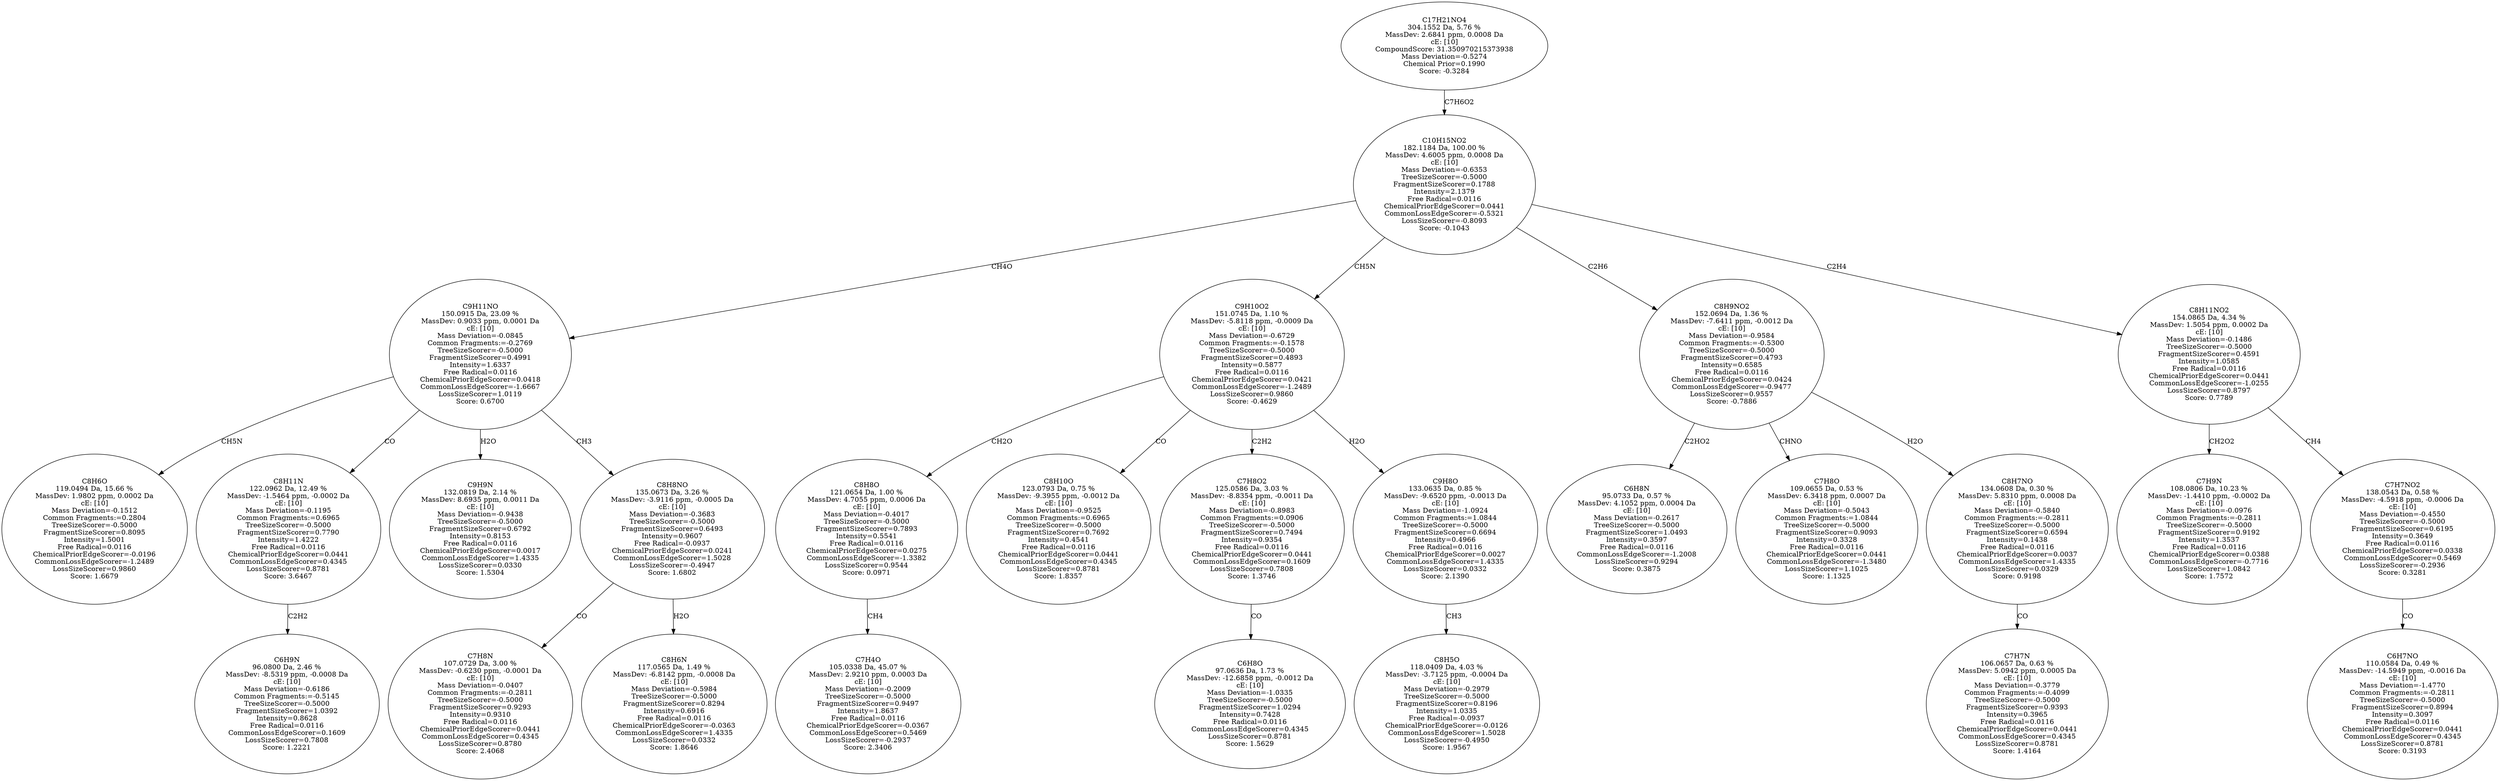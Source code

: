 strict digraph {
v1 [label="C8H6O\n119.0494 Da, 15.66 %\nMassDev: 1.9802 ppm, 0.0002 Da\ncE: [10]\nMass Deviation=-0.1512\nCommon Fragments:=0.2804\nTreeSizeScorer=-0.5000\nFragmentSizeScorer=0.8095\nIntensity=1.5001\nFree Radical=0.0116\nChemicalPriorEdgeScorer=-0.0196\nCommonLossEdgeScorer=-1.2489\nLossSizeScorer=0.9860\nScore: 1.6679"];
v2 [label="C6H9N\n96.0800 Da, 2.46 %\nMassDev: -8.5319 ppm, -0.0008 Da\ncE: [10]\nMass Deviation=-0.6186\nCommon Fragments:=-0.5145\nTreeSizeScorer=-0.5000\nFragmentSizeScorer=1.0392\nIntensity=0.8628\nFree Radical=0.0116\nCommonLossEdgeScorer=0.1609\nLossSizeScorer=0.7808\nScore: 1.2221"];
v3 [label="C8H11N\n122.0962 Da, 12.49 %\nMassDev: -1.5464 ppm, -0.0002 Da\ncE: [10]\nMass Deviation=-0.1195\nCommon Fragments:=0.6965\nTreeSizeScorer=-0.5000\nFragmentSizeScorer=0.7790\nIntensity=1.4222\nFree Radical=0.0116\nChemicalPriorEdgeScorer=0.0441\nCommonLossEdgeScorer=0.4345\nLossSizeScorer=0.8781\nScore: 3.6467"];
v4 [label="C9H9N\n132.0819 Da, 2.14 %\nMassDev: 8.6935 ppm, 0.0011 Da\ncE: [10]\nMass Deviation=-0.9438\nTreeSizeScorer=-0.5000\nFragmentSizeScorer=0.6792\nIntensity=0.8153\nFree Radical=0.0116\nChemicalPriorEdgeScorer=0.0017\nCommonLossEdgeScorer=1.4335\nLossSizeScorer=0.0330\nScore: 1.5304"];
v5 [label="C7H8N\n107.0729 Da, 3.00 %\nMassDev: -0.6230 ppm, -0.0001 Da\ncE: [10]\nMass Deviation=-0.0407\nCommon Fragments:=-0.2811\nTreeSizeScorer=-0.5000\nFragmentSizeScorer=0.9293\nIntensity=0.9310\nFree Radical=0.0116\nChemicalPriorEdgeScorer=0.0441\nCommonLossEdgeScorer=0.4345\nLossSizeScorer=0.8780\nScore: 2.4068"];
v6 [label="C8H6N\n117.0565 Da, 1.49 %\nMassDev: -6.8142 ppm, -0.0008 Da\ncE: [10]\nMass Deviation=-0.5984\nTreeSizeScorer=-0.5000\nFragmentSizeScorer=0.8294\nIntensity=0.6916\nFree Radical=0.0116\nChemicalPriorEdgeScorer=-0.0363\nCommonLossEdgeScorer=1.4335\nLossSizeScorer=0.0332\nScore: 1.8646"];
v7 [label="C8H8NO\n135.0673 Da, 3.26 %\nMassDev: -3.9116 ppm, -0.0005 Da\ncE: [10]\nMass Deviation=-0.3683\nTreeSizeScorer=-0.5000\nFragmentSizeScorer=0.6493\nIntensity=0.9607\nFree Radical=-0.0937\nChemicalPriorEdgeScorer=0.0241\nCommonLossEdgeScorer=1.5028\nLossSizeScorer=-0.4947\nScore: 1.6802"];
v8 [label="C9H11NO\n150.0915 Da, 23.09 %\nMassDev: 0.9033 ppm, 0.0001 Da\ncE: [10]\nMass Deviation=-0.0845\nCommon Fragments:=-0.2769\nTreeSizeScorer=-0.5000\nFragmentSizeScorer=0.4991\nIntensity=1.6337\nFree Radical=0.0116\nChemicalPriorEdgeScorer=0.0418\nCommonLossEdgeScorer=-1.6667\nLossSizeScorer=1.0119\nScore: 0.6700"];
v9 [label="C7H4O\n105.0338 Da, 45.07 %\nMassDev: 2.9210 ppm, 0.0003 Da\ncE: [10]\nMass Deviation=-0.2009\nTreeSizeScorer=-0.5000\nFragmentSizeScorer=0.9497\nIntensity=1.8637\nFree Radical=0.0116\nChemicalPriorEdgeScorer=-0.0367\nCommonLossEdgeScorer=0.5469\nLossSizeScorer=-0.2937\nScore: 2.3406"];
v10 [label="C8H8O\n121.0654 Da, 1.00 %\nMassDev: 4.7055 ppm, 0.0006 Da\ncE: [10]\nMass Deviation=-0.4017\nTreeSizeScorer=-0.5000\nFragmentSizeScorer=0.7893\nIntensity=0.5541\nFree Radical=0.0116\nChemicalPriorEdgeScorer=0.0275\nCommonLossEdgeScorer=-1.3382\nLossSizeScorer=0.9544\nScore: 0.0971"];
v11 [label="C8H10O\n123.0793 Da, 0.75 %\nMassDev: -9.3955 ppm, -0.0012 Da\ncE: [10]\nMass Deviation=-0.9525\nCommon Fragments:=0.6965\nTreeSizeScorer=-0.5000\nFragmentSizeScorer=0.7692\nIntensity=0.4541\nFree Radical=0.0116\nChemicalPriorEdgeScorer=0.0441\nCommonLossEdgeScorer=0.4345\nLossSizeScorer=0.8781\nScore: 1.8357"];
v12 [label="C6H8O\n97.0636 Da, 1.73 %\nMassDev: -12.6858 ppm, -0.0012 Da\ncE: [10]\nMass Deviation=-1.0335\nTreeSizeScorer=-0.5000\nFragmentSizeScorer=1.0294\nIntensity=0.7428\nFree Radical=0.0116\nCommonLossEdgeScorer=0.4345\nLossSizeScorer=0.8781\nScore: 1.5629"];
v13 [label="C7H8O2\n125.0586 Da, 3.03 %\nMassDev: -8.8354 ppm, -0.0011 Da\ncE: [10]\nMass Deviation=-0.8983\nCommon Fragments:=0.0906\nTreeSizeScorer=-0.5000\nFragmentSizeScorer=0.7494\nIntensity=0.9354\nFree Radical=0.0116\nChemicalPriorEdgeScorer=0.0441\nCommonLossEdgeScorer=0.1609\nLossSizeScorer=0.7808\nScore: 1.3746"];
v14 [label="C8H5O\n118.0409 Da, 4.03 %\nMassDev: -3.7125 ppm, -0.0004 Da\ncE: [10]\nMass Deviation=-0.2979\nTreeSizeScorer=-0.5000\nFragmentSizeScorer=0.8196\nIntensity=1.0335\nFree Radical=-0.0937\nChemicalPriorEdgeScorer=-0.0126\nCommonLossEdgeScorer=1.5028\nLossSizeScorer=-0.4950\nScore: 1.9567"];
v15 [label="C9H8O\n133.0635 Da, 0.85 %\nMassDev: -9.6520 ppm, -0.0013 Da\ncE: [10]\nMass Deviation=-1.0924\nCommon Fragments:=1.0844\nTreeSizeScorer=-0.5000\nFragmentSizeScorer=0.6694\nIntensity=0.4966\nFree Radical=0.0116\nChemicalPriorEdgeScorer=0.0027\nCommonLossEdgeScorer=1.4335\nLossSizeScorer=0.0332\nScore: 2.1390"];
v16 [label="C9H10O2\n151.0745 Da, 1.10 %\nMassDev: -5.8118 ppm, -0.0009 Da\ncE: [10]\nMass Deviation=-0.6729\nCommon Fragments:=-0.1578\nTreeSizeScorer=-0.5000\nFragmentSizeScorer=0.4893\nIntensity=0.5877\nFree Radical=0.0116\nChemicalPriorEdgeScorer=0.0421\nCommonLossEdgeScorer=-1.2489\nLossSizeScorer=0.9860\nScore: -0.4629"];
v17 [label="C6H8N\n95.0733 Da, 0.57 %\nMassDev: 4.1052 ppm, 0.0004 Da\ncE: [10]\nMass Deviation=-0.2617\nTreeSizeScorer=-0.5000\nFragmentSizeScorer=1.0493\nIntensity=0.3597\nFree Radical=0.0116\nCommonLossEdgeScorer=-1.2008\nLossSizeScorer=0.9294\nScore: 0.3875"];
v18 [label="C7H8O\n109.0655 Da, 0.53 %\nMassDev: 6.3418 ppm, 0.0007 Da\ncE: [10]\nMass Deviation=-0.5043\nCommon Fragments:=1.0844\nTreeSizeScorer=-0.5000\nFragmentSizeScorer=0.9093\nIntensity=0.3328\nFree Radical=0.0116\nChemicalPriorEdgeScorer=0.0441\nCommonLossEdgeScorer=-1.3480\nLossSizeScorer=1.1025\nScore: 1.1325"];
v19 [label="C7H7N\n106.0657 Da, 0.63 %\nMassDev: 5.0942 ppm, 0.0005 Da\ncE: [10]\nMass Deviation=-0.3779\nCommon Fragments:=-0.4099\nTreeSizeScorer=-0.5000\nFragmentSizeScorer=0.9393\nIntensity=0.3965\nFree Radical=0.0116\nChemicalPriorEdgeScorer=0.0441\nCommonLossEdgeScorer=0.4345\nLossSizeScorer=0.8781\nScore: 1.4164"];
v20 [label="C8H7NO\n134.0608 Da, 0.30 %\nMassDev: 5.8310 ppm, 0.0008 Da\ncE: [10]\nMass Deviation=-0.5840\nCommon Fragments:=-0.2811\nTreeSizeScorer=-0.5000\nFragmentSizeScorer=0.6594\nIntensity=0.1438\nFree Radical=0.0116\nChemicalPriorEdgeScorer=0.0037\nCommonLossEdgeScorer=1.4335\nLossSizeScorer=0.0329\nScore: 0.9198"];
v21 [label="C8H9NO2\n152.0694 Da, 1.36 %\nMassDev: -7.6411 ppm, -0.0012 Da\ncE: [10]\nMass Deviation=-0.9584\nCommon Fragments:=-0.5300\nTreeSizeScorer=-0.5000\nFragmentSizeScorer=0.4793\nIntensity=0.6585\nFree Radical=0.0116\nChemicalPriorEdgeScorer=0.0424\nCommonLossEdgeScorer=-0.9477\nLossSizeScorer=0.9557\nScore: -0.7886"];
v22 [label="C7H9N\n108.0806 Da, 10.23 %\nMassDev: -1.4410 ppm, -0.0002 Da\ncE: [10]\nMass Deviation=-0.0976\nCommon Fragments:=-0.2811\nTreeSizeScorer=-0.5000\nFragmentSizeScorer=0.9192\nIntensity=1.3537\nFree Radical=0.0116\nChemicalPriorEdgeScorer=0.0388\nCommonLossEdgeScorer=-0.7716\nLossSizeScorer=1.0842\nScore: 1.7572"];
v23 [label="C6H7NO\n110.0584 Da, 0.49 %\nMassDev: -14.5949 ppm, -0.0016 Da\ncE: [10]\nMass Deviation=-1.4770\nCommon Fragments:=-0.2811\nTreeSizeScorer=-0.5000\nFragmentSizeScorer=0.8994\nIntensity=0.3097\nFree Radical=0.0116\nChemicalPriorEdgeScorer=0.0441\nCommonLossEdgeScorer=0.4345\nLossSizeScorer=0.8781\nScore: 0.3193"];
v24 [label="C7H7NO2\n138.0543 Da, 0.58 %\nMassDev: -4.5918 ppm, -0.0006 Da\ncE: [10]\nMass Deviation=-0.4550\nTreeSizeScorer=-0.5000\nFragmentSizeScorer=0.6195\nIntensity=0.3649\nFree Radical=0.0116\nChemicalPriorEdgeScorer=0.0338\nCommonLossEdgeScorer=0.5469\nLossSizeScorer=-0.2936\nScore: 0.3281"];
v25 [label="C8H11NO2\n154.0865 Da, 4.34 %\nMassDev: 1.5054 ppm, 0.0002 Da\ncE: [10]\nMass Deviation=-0.1486\nTreeSizeScorer=-0.5000\nFragmentSizeScorer=0.4591\nIntensity=1.0585\nFree Radical=0.0116\nChemicalPriorEdgeScorer=0.0441\nCommonLossEdgeScorer=-1.0255\nLossSizeScorer=0.8797\nScore: 0.7789"];
v26 [label="C10H15NO2\n182.1184 Da, 100.00 %\nMassDev: 4.6005 ppm, 0.0008 Da\ncE: [10]\nMass Deviation=-0.6353\nTreeSizeScorer=-0.5000\nFragmentSizeScorer=0.1788\nIntensity=2.1379\nFree Radical=0.0116\nChemicalPriorEdgeScorer=0.0441\nCommonLossEdgeScorer=-0.5321\nLossSizeScorer=-0.8093\nScore: -0.1043"];
v27 [label="C17H21NO4\n304.1552 Da, 5.76 %\nMassDev: 2.6841 ppm, 0.0008 Da\ncE: [10]\nCompoundScore: 31.350970215373938\nMass Deviation=-0.5274\nChemical Prior=0.1990\nScore: -0.3284"];
v8 -> v1 [label="CH5N"];
v3 -> v2 [label="C2H2"];
v8 -> v3 [label="CO"];
v8 -> v4 [label="H2O"];
v7 -> v5 [label="CO"];
v7 -> v6 [label="H2O"];
v8 -> v7 [label="CH3"];
v26 -> v8 [label="CH4O"];
v10 -> v9 [label="CH4"];
v16 -> v10 [label="CH2O"];
v16 -> v11 [label="CO"];
v13 -> v12 [label="CO"];
v16 -> v13 [label="C2H2"];
v15 -> v14 [label="CH3"];
v16 -> v15 [label="H2O"];
v26 -> v16 [label="CH5N"];
v21 -> v17 [label="C2HO2"];
v21 -> v18 [label="CHNO"];
v20 -> v19 [label="CO"];
v21 -> v20 [label="H2O"];
v26 -> v21 [label="C2H6"];
v25 -> v22 [label="CH2O2"];
v24 -> v23 [label="CO"];
v25 -> v24 [label="CH4"];
v26 -> v25 [label="C2H4"];
v27 -> v26 [label="C7H6O2"];
}